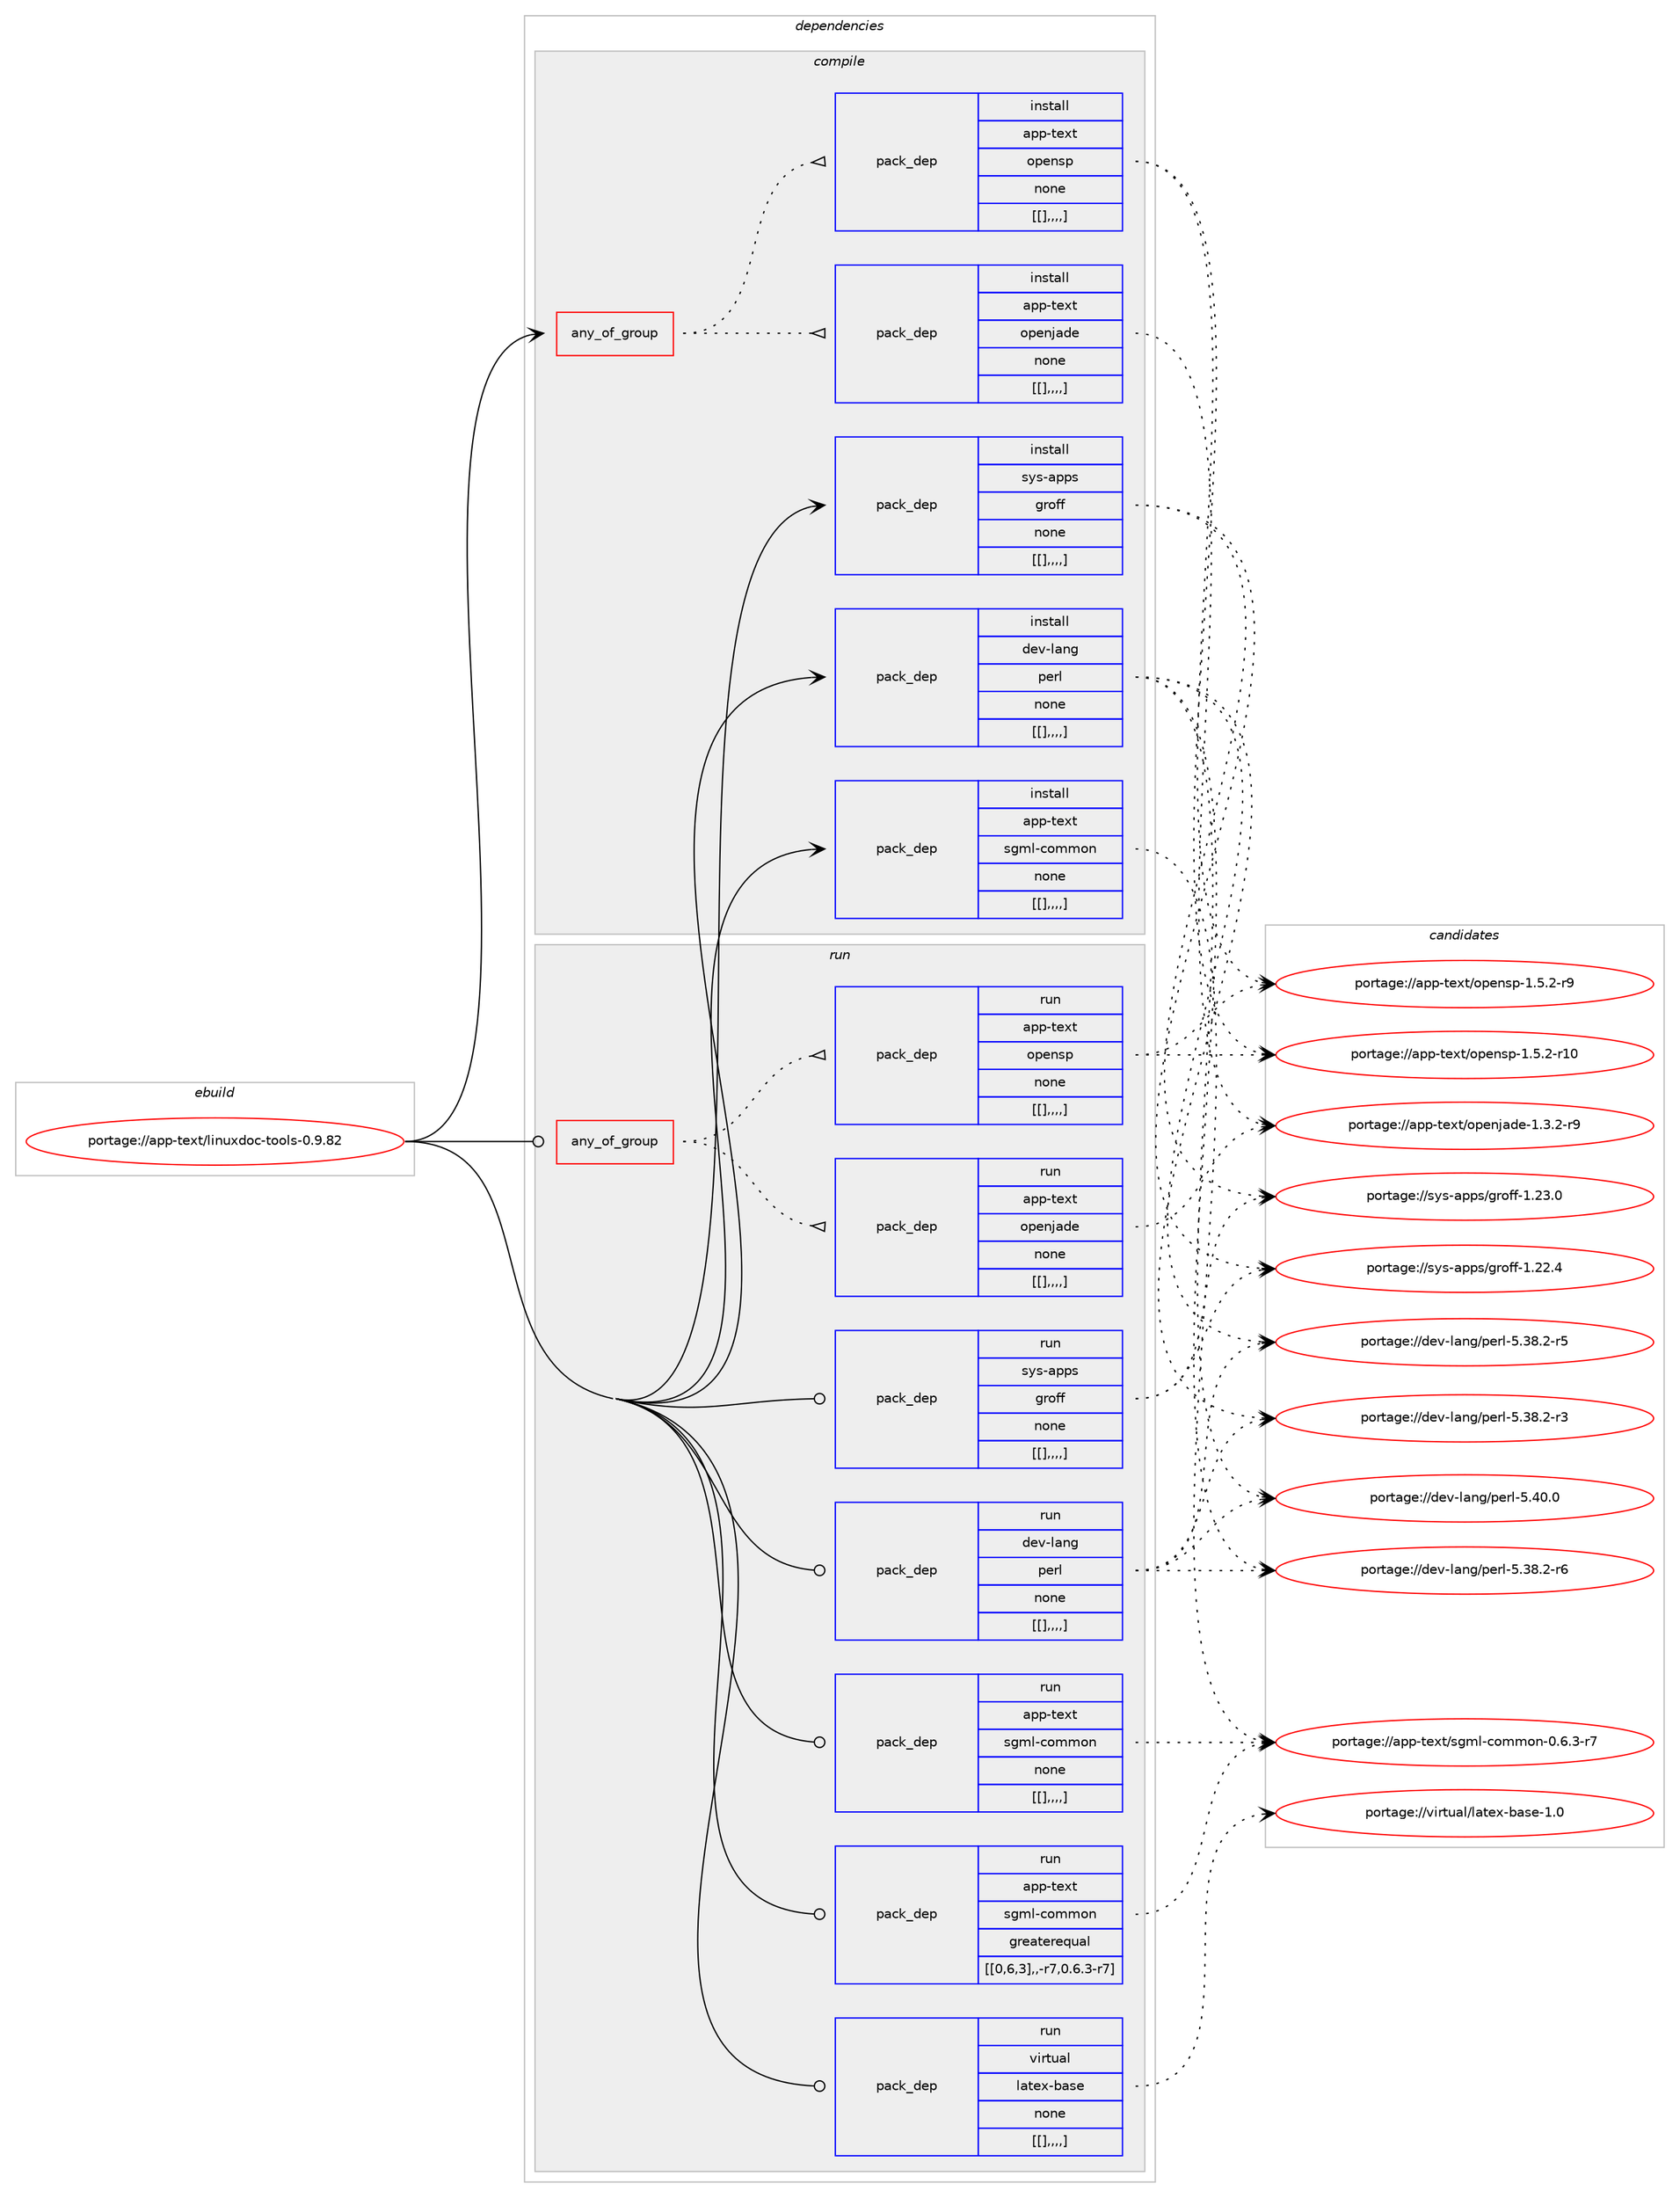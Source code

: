 digraph prolog {

# *************
# Graph options
# *************

newrank=true;
concentrate=true;
compound=true;
graph [rankdir=LR,fontname=Helvetica,fontsize=10,ranksep=1.5];#, ranksep=2.5, nodesep=0.2];
edge  [arrowhead=vee];
node  [fontname=Helvetica,fontsize=10];

# **********
# The ebuild
# **********

subgraph cluster_leftcol {
color=gray;
label=<<i>ebuild</i>>;
id [label="portage://app-text/linuxdoc-tools-0.9.82", color=red, width=4, href="../app-text/linuxdoc-tools-0.9.82.svg"];
}

# ****************
# The dependencies
# ****************

subgraph cluster_midcol {
color=gray;
label=<<i>dependencies</i>>;
subgraph cluster_compile {
fillcolor="#eeeeee";
style=filled;
label=<<i>compile</i>>;
subgraph any431 {
dependency56541 [label=<<TABLE BORDER="0" CELLBORDER="1" CELLSPACING="0" CELLPADDING="4"><TR><TD CELLPADDING="10">any_of_group</TD></TR></TABLE>>, shape=none, color=red];subgraph pack40638 {
dependency56542 [label=<<TABLE BORDER="0" CELLBORDER="1" CELLSPACING="0" CELLPADDING="4" WIDTH="220"><TR><TD ROWSPAN="6" CELLPADDING="30">pack_dep</TD></TR><TR><TD WIDTH="110">install</TD></TR><TR><TD>app-text</TD></TR><TR><TD>openjade</TD></TR><TR><TD>none</TD></TR><TR><TD>[[],,,,]</TD></TR></TABLE>>, shape=none, color=blue];
}
dependency56541:e -> dependency56542:w [weight=20,style="dotted",arrowhead="oinv"];
subgraph pack40639 {
dependency56543 [label=<<TABLE BORDER="0" CELLBORDER="1" CELLSPACING="0" CELLPADDING="4" WIDTH="220"><TR><TD ROWSPAN="6" CELLPADDING="30">pack_dep</TD></TR><TR><TD WIDTH="110">install</TD></TR><TR><TD>app-text</TD></TR><TR><TD>opensp</TD></TR><TR><TD>none</TD></TR><TR><TD>[[],,,,]</TD></TR></TABLE>>, shape=none, color=blue];
}
dependency56541:e -> dependency56543:w [weight=20,style="dotted",arrowhead="oinv"];
}
id:e -> dependency56541:w [weight=20,style="solid",arrowhead="vee"];
subgraph pack40640 {
dependency56544 [label=<<TABLE BORDER="0" CELLBORDER="1" CELLSPACING="0" CELLPADDING="4" WIDTH="220"><TR><TD ROWSPAN="6" CELLPADDING="30">pack_dep</TD></TR><TR><TD WIDTH="110">install</TD></TR><TR><TD>app-text</TD></TR><TR><TD>sgml-common</TD></TR><TR><TD>none</TD></TR><TR><TD>[[],,,,]</TD></TR></TABLE>>, shape=none, color=blue];
}
id:e -> dependency56544:w [weight=20,style="solid",arrowhead="vee"];
subgraph pack40641 {
dependency56545 [label=<<TABLE BORDER="0" CELLBORDER="1" CELLSPACING="0" CELLPADDING="4" WIDTH="220"><TR><TD ROWSPAN="6" CELLPADDING="30">pack_dep</TD></TR><TR><TD WIDTH="110">install</TD></TR><TR><TD>dev-lang</TD></TR><TR><TD>perl</TD></TR><TR><TD>none</TD></TR><TR><TD>[[],,,,]</TD></TR></TABLE>>, shape=none, color=blue];
}
id:e -> dependency56545:w [weight=20,style="solid",arrowhead="vee"];
subgraph pack40642 {
dependency56546 [label=<<TABLE BORDER="0" CELLBORDER="1" CELLSPACING="0" CELLPADDING="4" WIDTH="220"><TR><TD ROWSPAN="6" CELLPADDING="30">pack_dep</TD></TR><TR><TD WIDTH="110">install</TD></TR><TR><TD>sys-apps</TD></TR><TR><TD>groff</TD></TR><TR><TD>none</TD></TR><TR><TD>[[],,,,]</TD></TR></TABLE>>, shape=none, color=blue];
}
id:e -> dependency56546:w [weight=20,style="solid",arrowhead="vee"];
}
subgraph cluster_compileandrun {
fillcolor="#eeeeee";
style=filled;
label=<<i>compile and run</i>>;
}
subgraph cluster_run {
fillcolor="#eeeeee";
style=filled;
label=<<i>run</i>>;
subgraph any432 {
dependency56547 [label=<<TABLE BORDER="0" CELLBORDER="1" CELLSPACING="0" CELLPADDING="4"><TR><TD CELLPADDING="10">any_of_group</TD></TR></TABLE>>, shape=none, color=red];subgraph pack40643 {
dependency56548 [label=<<TABLE BORDER="0" CELLBORDER="1" CELLSPACING="0" CELLPADDING="4" WIDTH="220"><TR><TD ROWSPAN="6" CELLPADDING="30">pack_dep</TD></TR><TR><TD WIDTH="110">run</TD></TR><TR><TD>app-text</TD></TR><TR><TD>openjade</TD></TR><TR><TD>none</TD></TR><TR><TD>[[],,,,]</TD></TR></TABLE>>, shape=none, color=blue];
}
dependency56547:e -> dependency56548:w [weight=20,style="dotted",arrowhead="oinv"];
subgraph pack40644 {
dependency56549 [label=<<TABLE BORDER="0" CELLBORDER="1" CELLSPACING="0" CELLPADDING="4" WIDTH="220"><TR><TD ROWSPAN="6" CELLPADDING="30">pack_dep</TD></TR><TR><TD WIDTH="110">run</TD></TR><TR><TD>app-text</TD></TR><TR><TD>opensp</TD></TR><TR><TD>none</TD></TR><TR><TD>[[],,,,]</TD></TR></TABLE>>, shape=none, color=blue];
}
dependency56547:e -> dependency56549:w [weight=20,style="dotted",arrowhead="oinv"];
}
id:e -> dependency56547:w [weight=20,style="solid",arrowhead="odot"];
subgraph pack40645 {
dependency56550 [label=<<TABLE BORDER="0" CELLBORDER="1" CELLSPACING="0" CELLPADDING="4" WIDTH="220"><TR><TD ROWSPAN="6" CELLPADDING="30">pack_dep</TD></TR><TR><TD WIDTH="110">run</TD></TR><TR><TD>app-text</TD></TR><TR><TD>sgml-common</TD></TR><TR><TD>greaterequal</TD></TR><TR><TD>[[0,6,3],,-r7,0.6.3-r7]</TD></TR></TABLE>>, shape=none, color=blue];
}
id:e -> dependency56550:w [weight=20,style="solid",arrowhead="odot"];
subgraph pack40646 {
dependency56551 [label=<<TABLE BORDER="0" CELLBORDER="1" CELLSPACING="0" CELLPADDING="4" WIDTH="220"><TR><TD ROWSPAN="6" CELLPADDING="30">pack_dep</TD></TR><TR><TD WIDTH="110">run</TD></TR><TR><TD>app-text</TD></TR><TR><TD>sgml-common</TD></TR><TR><TD>none</TD></TR><TR><TD>[[],,,,]</TD></TR></TABLE>>, shape=none, color=blue];
}
id:e -> dependency56551:w [weight=20,style="solid",arrowhead="odot"];
subgraph pack40647 {
dependency56552 [label=<<TABLE BORDER="0" CELLBORDER="1" CELLSPACING="0" CELLPADDING="4" WIDTH="220"><TR><TD ROWSPAN="6" CELLPADDING="30">pack_dep</TD></TR><TR><TD WIDTH="110">run</TD></TR><TR><TD>dev-lang</TD></TR><TR><TD>perl</TD></TR><TR><TD>none</TD></TR><TR><TD>[[],,,,]</TD></TR></TABLE>>, shape=none, color=blue];
}
id:e -> dependency56552:w [weight=20,style="solid",arrowhead="odot"];
subgraph pack40648 {
dependency56553 [label=<<TABLE BORDER="0" CELLBORDER="1" CELLSPACING="0" CELLPADDING="4" WIDTH="220"><TR><TD ROWSPAN="6" CELLPADDING="30">pack_dep</TD></TR><TR><TD WIDTH="110">run</TD></TR><TR><TD>sys-apps</TD></TR><TR><TD>groff</TD></TR><TR><TD>none</TD></TR><TR><TD>[[],,,,]</TD></TR></TABLE>>, shape=none, color=blue];
}
id:e -> dependency56553:w [weight=20,style="solid",arrowhead="odot"];
subgraph pack40649 {
dependency56554 [label=<<TABLE BORDER="0" CELLBORDER="1" CELLSPACING="0" CELLPADDING="4" WIDTH="220"><TR><TD ROWSPAN="6" CELLPADDING="30">pack_dep</TD></TR><TR><TD WIDTH="110">run</TD></TR><TR><TD>virtual</TD></TR><TR><TD>latex-base</TD></TR><TR><TD>none</TD></TR><TR><TD>[[],,,,]</TD></TR></TABLE>>, shape=none, color=blue];
}
id:e -> dependency56554:w [weight=20,style="solid",arrowhead="odot"];
}
}

# **************
# The candidates
# **************

subgraph cluster_choices {
rank=same;
color=gray;
label=<<i>candidates</i>>;

subgraph choice40638 {
color=black;
nodesep=1;
choice971121124511610112011647111112101110106971001014549465146504511457 [label="portage://app-text/openjade-1.3.2-r9", color=red, width=4,href="../app-text/openjade-1.3.2-r9.svg"];
dependency56542:e -> choice971121124511610112011647111112101110106971001014549465146504511457:w [style=dotted,weight="100"];
}
subgraph choice40639 {
color=black;
nodesep=1;
choice9711211245116101120116471111121011101151124549465346504511457 [label="portage://app-text/opensp-1.5.2-r9", color=red, width=4,href="../app-text/opensp-1.5.2-r9.svg"];
choice971121124511610112011647111112101110115112454946534650451144948 [label="portage://app-text/opensp-1.5.2-r10", color=red, width=4,href="../app-text/opensp-1.5.2-r10.svg"];
dependency56543:e -> choice9711211245116101120116471111121011101151124549465346504511457:w [style=dotted,weight="100"];
dependency56543:e -> choice971121124511610112011647111112101110115112454946534650451144948:w [style=dotted,weight="100"];
}
subgraph choice40640 {
color=black;
nodesep=1;
choice97112112451161011201164711510310910845991111091091111104548465446514511455 [label="portage://app-text/sgml-common-0.6.3-r7", color=red, width=4,href="../app-text/sgml-common-0.6.3-r7.svg"];
dependency56544:e -> choice97112112451161011201164711510310910845991111091091111104548465446514511455:w [style=dotted,weight="100"];
}
subgraph choice40641 {
color=black;
nodesep=1;
choice10010111845108971101034711210111410845534652484648 [label="portage://dev-lang/perl-5.40.0", color=red, width=4,href="../dev-lang/perl-5.40.0.svg"];
choice100101118451089711010347112101114108455346515646504511454 [label="portage://dev-lang/perl-5.38.2-r6", color=red, width=4,href="../dev-lang/perl-5.38.2-r6.svg"];
choice100101118451089711010347112101114108455346515646504511453 [label="portage://dev-lang/perl-5.38.2-r5", color=red, width=4,href="../dev-lang/perl-5.38.2-r5.svg"];
choice100101118451089711010347112101114108455346515646504511451 [label="portage://dev-lang/perl-5.38.2-r3", color=red, width=4,href="../dev-lang/perl-5.38.2-r3.svg"];
dependency56545:e -> choice10010111845108971101034711210111410845534652484648:w [style=dotted,weight="100"];
dependency56545:e -> choice100101118451089711010347112101114108455346515646504511454:w [style=dotted,weight="100"];
dependency56545:e -> choice100101118451089711010347112101114108455346515646504511453:w [style=dotted,weight="100"];
dependency56545:e -> choice100101118451089711010347112101114108455346515646504511451:w [style=dotted,weight="100"];
}
subgraph choice40642 {
color=black;
nodesep=1;
choice11512111545971121121154710311411110210245494650514648 [label="portage://sys-apps/groff-1.23.0", color=red, width=4,href="../sys-apps/groff-1.23.0.svg"];
choice11512111545971121121154710311411110210245494650504652 [label="portage://sys-apps/groff-1.22.4", color=red, width=4,href="../sys-apps/groff-1.22.4.svg"];
dependency56546:e -> choice11512111545971121121154710311411110210245494650514648:w [style=dotted,weight="100"];
dependency56546:e -> choice11512111545971121121154710311411110210245494650504652:w [style=dotted,weight="100"];
}
subgraph choice40643 {
color=black;
nodesep=1;
choice971121124511610112011647111112101110106971001014549465146504511457 [label="portage://app-text/openjade-1.3.2-r9", color=red, width=4,href="../app-text/openjade-1.3.2-r9.svg"];
dependency56548:e -> choice971121124511610112011647111112101110106971001014549465146504511457:w [style=dotted,weight="100"];
}
subgraph choice40644 {
color=black;
nodesep=1;
choice9711211245116101120116471111121011101151124549465346504511457 [label="portage://app-text/opensp-1.5.2-r9", color=red, width=4,href="../app-text/opensp-1.5.2-r9.svg"];
choice971121124511610112011647111112101110115112454946534650451144948 [label="portage://app-text/opensp-1.5.2-r10", color=red, width=4,href="../app-text/opensp-1.5.2-r10.svg"];
dependency56549:e -> choice9711211245116101120116471111121011101151124549465346504511457:w [style=dotted,weight="100"];
dependency56549:e -> choice971121124511610112011647111112101110115112454946534650451144948:w [style=dotted,weight="100"];
}
subgraph choice40645 {
color=black;
nodesep=1;
choice97112112451161011201164711510310910845991111091091111104548465446514511455 [label="portage://app-text/sgml-common-0.6.3-r7", color=red, width=4,href="../app-text/sgml-common-0.6.3-r7.svg"];
dependency56550:e -> choice97112112451161011201164711510310910845991111091091111104548465446514511455:w [style=dotted,weight="100"];
}
subgraph choice40646 {
color=black;
nodesep=1;
choice97112112451161011201164711510310910845991111091091111104548465446514511455 [label="portage://app-text/sgml-common-0.6.3-r7", color=red, width=4,href="../app-text/sgml-common-0.6.3-r7.svg"];
dependency56551:e -> choice97112112451161011201164711510310910845991111091091111104548465446514511455:w [style=dotted,weight="100"];
}
subgraph choice40647 {
color=black;
nodesep=1;
choice10010111845108971101034711210111410845534652484648 [label="portage://dev-lang/perl-5.40.0", color=red, width=4,href="../dev-lang/perl-5.40.0.svg"];
choice100101118451089711010347112101114108455346515646504511454 [label="portage://dev-lang/perl-5.38.2-r6", color=red, width=4,href="../dev-lang/perl-5.38.2-r6.svg"];
choice100101118451089711010347112101114108455346515646504511453 [label="portage://dev-lang/perl-5.38.2-r5", color=red, width=4,href="../dev-lang/perl-5.38.2-r5.svg"];
choice100101118451089711010347112101114108455346515646504511451 [label="portage://dev-lang/perl-5.38.2-r3", color=red, width=4,href="../dev-lang/perl-5.38.2-r3.svg"];
dependency56552:e -> choice10010111845108971101034711210111410845534652484648:w [style=dotted,weight="100"];
dependency56552:e -> choice100101118451089711010347112101114108455346515646504511454:w [style=dotted,weight="100"];
dependency56552:e -> choice100101118451089711010347112101114108455346515646504511453:w [style=dotted,weight="100"];
dependency56552:e -> choice100101118451089711010347112101114108455346515646504511451:w [style=dotted,weight="100"];
}
subgraph choice40648 {
color=black;
nodesep=1;
choice11512111545971121121154710311411110210245494650514648 [label="portage://sys-apps/groff-1.23.0", color=red, width=4,href="../sys-apps/groff-1.23.0.svg"];
choice11512111545971121121154710311411110210245494650504652 [label="portage://sys-apps/groff-1.22.4", color=red, width=4,href="../sys-apps/groff-1.22.4.svg"];
dependency56553:e -> choice11512111545971121121154710311411110210245494650514648:w [style=dotted,weight="100"];
dependency56553:e -> choice11512111545971121121154710311411110210245494650504652:w [style=dotted,weight="100"];
}
subgraph choice40649 {
color=black;
nodesep=1;
choice11810511411611797108471089711610112045989711510145494648 [label="portage://virtual/latex-base-1.0", color=red, width=4,href="../virtual/latex-base-1.0.svg"];
dependency56554:e -> choice11810511411611797108471089711610112045989711510145494648:w [style=dotted,weight="100"];
}
}

}
